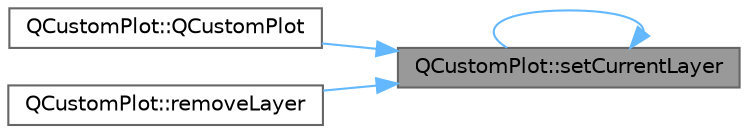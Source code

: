 digraph "QCustomPlot::setCurrentLayer"
{
 // LATEX_PDF_SIZE
  bgcolor="transparent";
  edge [fontname=Helvetica,fontsize=10,labelfontname=Helvetica,labelfontsize=10];
  node [fontname=Helvetica,fontsize=10,shape=box,height=0.2,width=0.4];
  rankdir="RL";
  Node1 [label="QCustomPlot::setCurrentLayer",height=0.2,width=0.4,color="gray40", fillcolor="grey60", style="filled", fontcolor="black",tooltip=" "];
  Node1 -> Node2 [dir="back",color="steelblue1",style="solid"];
  Node2 [label="QCustomPlot::QCustomPlot",height=0.2,width=0.4,color="grey40", fillcolor="white", style="filled",URL="$class_q_custom_plot.html#a45b99626558651a6428b83972b0b34b8",tooltip=" "];
  Node1 -> Node3 [dir="back",color="steelblue1",style="solid"];
  Node3 [label="QCustomPlot::removeLayer",height=0.2,width=0.4,color="grey40", fillcolor="white", style="filled",URL="$class_q_custom_plot.html#a40f75e342c5eaab6a86066a42a0e2a94",tooltip=" "];
  Node1 -> Node1 [dir="back",color="steelblue1",style="solid"];
}
